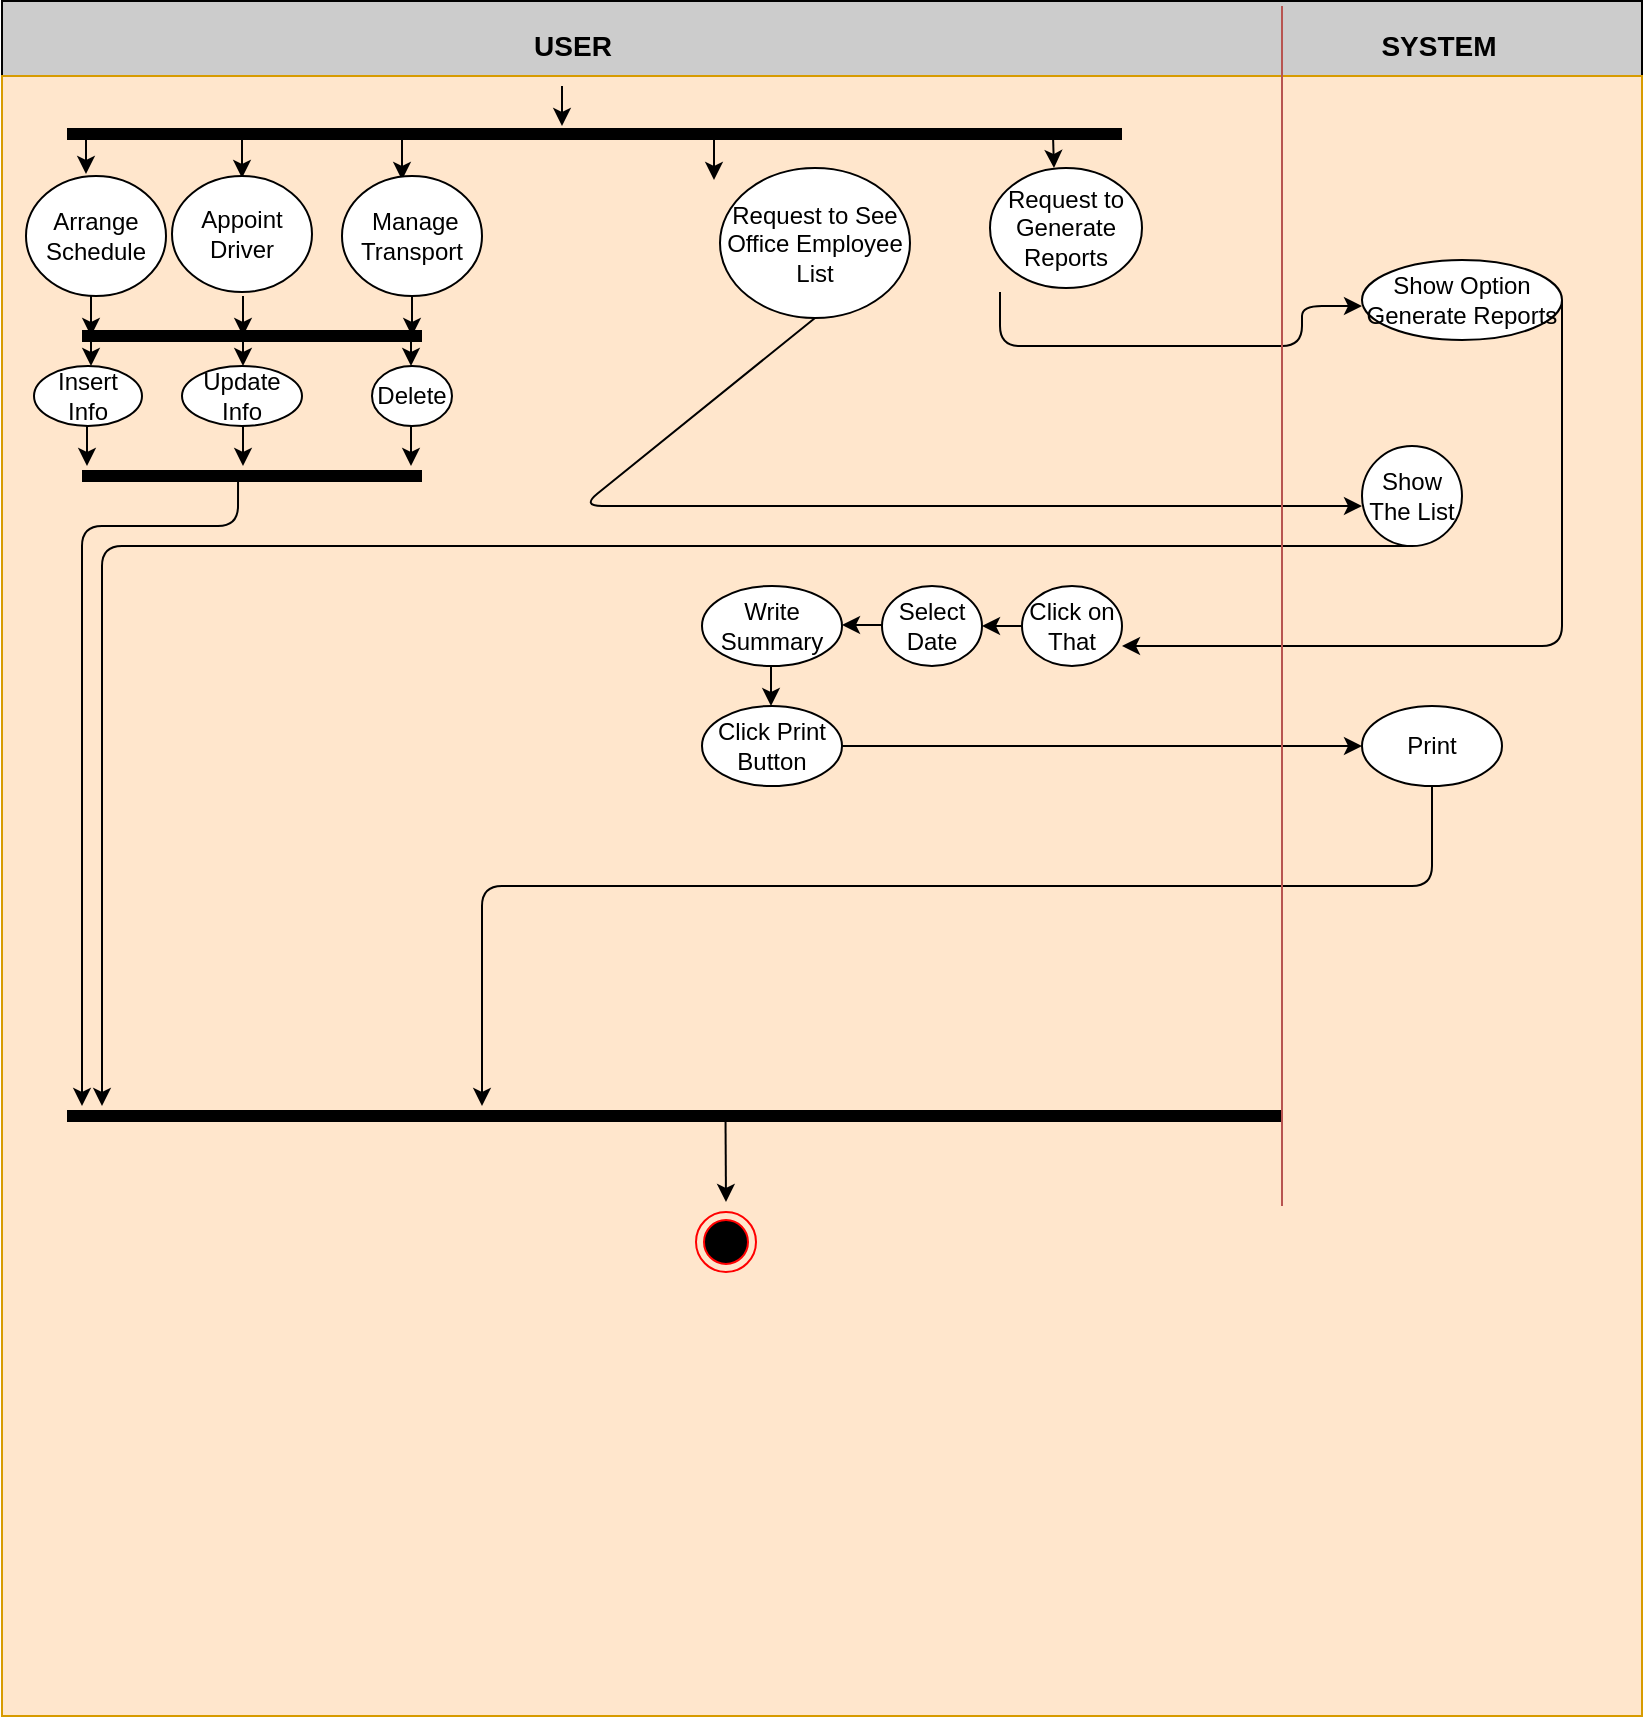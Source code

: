 <mxfile version="15.3.3" type="github">
  <diagram id="_wfkWbKzElkamheng1E5" name="Page-1">
    <mxGraphModel dx="1036" dy="571" grid="0" gridSize="10" guides="1" tooltips="1" connect="1" arrows="1" fold="1" page="1" pageScale="1" pageWidth="827" pageHeight="1169" math="0" shadow="0">
      <root>
        <mxCell id="0" />
        <mxCell id="1" parent="0" />
        <mxCell id="tYKm-1OZHqFl5Lqsl_aW-67" value="" style="rounded=0;whiteSpace=wrap;html=1;strokeColor=#000000;fillColor=#CCCCCC;" parent="1" vertex="1">
          <mxGeometry y="37.5" width="820" height="45" as="geometry" />
        </mxCell>
        <mxCell id="tYKm-1OZHqFl5Lqsl_aW-66" value="" style="whiteSpace=wrap;html=1;aspect=fixed;strokeColor=#d79b00;fillColor=#ffe6cc;" parent="1" vertex="1">
          <mxGeometry y="75" width="820" height="820" as="geometry" />
        </mxCell>
        <mxCell id="tYKm-1OZHqFl5Lqsl_aW-1" value="&lt;b&gt;&lt;font style=&quot;font-size: 14px&quot;&gt;USER&lt;/font&gt;&lt;/b&gt;" style="text;html=1;align=center;verticalAlign=middle;resizable=0;points=[];autosize=1;strokeColor=none;" parent="1" vertex="1">
          <mxGeometry x="260" y="50" width="50" height="20" as="geometry" />
        </mxCell>
        <mxCell id="tYKm-1OZHqFl5Lqsl_aW-2" value="&lt;b&gt;&lt;font style=&quot;font-size: 14px&quot;&gt;SYSTEM&lt;/font&gt;&lt;/b&gt;" style="text;html=1;align=center;verticalAlign=middle;resizable=0;points=[];autosize=1;strokeColor=none;" parent="1" vertex="1">
          <mxGeometry x="683" y="50" width="70" height="20" as="geometry" />
        </mxCell>
        <mxCell id="tYKm-1OZHqFl5Lqsl_aW-3" value="" style="shape=line;html=1;strokeWidth=6;" parent="1" vertex="1">
          <mxGeometry x="32.5" y="590" width="607.5" height="10" as="geometry" />
        </mxCell>
        <mxCell id="tYKm-1OZHqFl5Lqsl_aW-5" value="" style="endArrow=classic;html=1;" parent="1" edge="1">
          <mxGeometry width="50" height="50" relative="1" as="geometry">
            <mxPoint x="280" y="80" as="sourcePoint" />
            <mxPoint x="280" y="100" as="targetPoint" />
          </mxGeometry>
        </mxCell>
        <mxCell id="tYKm-1OZHqFl5Lqsl_aW-6" value="" style="endArrow=classic;html=1;" parent="1" edge="1">
          <mxGeometry width="50" height="50" relative="1" as="geometry">
            <mxPoint x="42" y="104" as="sourcePoint" />
            <mxPoint x="42" y="124" as="targetPoint" />
          </mxGeometry>
        </mxCell>
        <mxCell id="tYKm-1OZHqFl5Lqsl_aW-7" value="" style="endArrow=classic;html=1;" parent="1" edge="1">
          <mxGeometry width="50" height="50" relative="1" as="geometry">
            <mxPoint x="120" y="106" as="sourcePoint" />
            <mxPoint x="120" y="126" as="targetPoint" />
          </mxGeometry>
        </mxCell>
        <mxCell id="tYKm-1OZHqFl5Lqsl_aW-8" value="" style="endArrow=classic;html=1;" parent="1" edge="1">
          <mxGeometry width="50" height="50" relative="1" as="geometry">
            <mxPoint x="200" y="107" as="sourcePoint" />
            <mxPoint x="200" y="127" as="targetPoint" />
          </mxGeometry>
        </mxCell>
        <mxCell id="tYKm-1OZHqFl5Lqsl_aW-9" value="" style="endArrow=classic;html=1;" parent="1" edge="1">
          <mxGeometry width="50" height="50" relative="1" as="geometry">
            <mxPoint x="356" y="107" as="sourcePoint" />
            <mxPoint x="356" y="127" as="targetPoint" />
          </mxGeometry>
        </mxCell>
        <mxCell id="tYKm-1OZHqFl5Lqsl_aW-11" value="" style="endArrow=classic;html=1;exitX=0.874;exitY=0.7;exitDx=0;exitDy=0;exitPerimeter=0;" parent="1" edge="1">
          <mxGeometry width="50" height="50" relative="1" as="geometry">
            <mxPoint x="525.535" y="106" as="sourcePoint" />
            <mxPoint x="526" y="121" as="targetPoint" />
            <Array as="points">
              <mxPoint x="526" y="121" />
            </Array>
          </mxGeometry>
        </mxCell>
        <mxCell id="tYKm-1OZHqFl5Lqsl_aW-14" value="Arrange Schedule" style="ellipse;whiteSpace=wrap;html=1;strokeColor=#000000;" parent="1" vertex="1">
          <mxGeometry x="12" y="125" width="70" height="60" as="geometry" />
        </mxCell>
        <mxCell id="tYKm-1OZHqFl5Lqsl_aW-15" value="&amp;nbsp;Manage Transport" style="ellipse;whiteSpace=wrap;html=1;strokeColor=#000000;" parent="1" vertex="1">
          <mxGeometry x="170" y="125" width="70" height="60" as="geometry" />
        </mxCell>
        <mxCell id="tYKm-1OZHqFl5Lqsl_aW-16" value="Request to See Office Employee List" style="ellipse;whiteSpace=wrap;html=1;strokeColor=#000000;" parent="1" vertex="1">
          <mxGeometry x="359" y="121" width="95" height="75" as="geometry" />
        </mxCell>
        <mxCell id="tYKm-1OZHqFl5Lqsl_aW-17" value="" style="endArrow=classic;html=1;" parent="1" edge="1">
          <mxGeometry width="50" height="50" relative="1" as="geometry">
            <mxPoint x="205" y="185" as="sourcePoint" />
            <mxPoint x="205" y="205" as="targetPoint" />
          </mxGeometry>
        </mxCell>
        <mxCell id="tYKm-1OZHqFl5Lqsl_aW-18" value="" style="endArrow=classic;html=1;" parent="1" edge="1">
          <mxGeometry width="50" height="50" relative="1" as="geometry">
            <mxPoint x="120.5" y="185" as="sourcePoint" />
            <mxPoint x="120.5" y="205" as="targetPoint" />
          </mxGeometry>
        </mxCell>
        <mxCell id="tYKm-1OZHqFl5Lqsl_aW-19" value="" style="endArrow=classic;html=1;" parent="1" edge="1">
          <mxGeometry width="50" height="50" relative="1" as="geometry">
            <mxPoint x="44.5" y="185" as="sourcePoint" />
            <mxPoint x="44.5" y="205" as="targetPoint" />
          </mxGeometry>
        </mxCell>
        <mxCell id="tYKm-1OZHqFl5Lqsl_aW-20" value="" style="shape=line;html=1;strokeWidth=6;" parent="1" vertex="1">
          <mxGeometry x="40" y="200" width="170" height="10" as="geometry" />
        </mxCell>
        <mxCell id="tYKm-1OZHqFl5Lqsl_aW-21" value="" style="endArrow=classic;html=1;" parent="1" edge="1">
          <mxGeometry width="50" height="50" relative="1" as="geometry">
            <mxPoint x="204.5" y="200" as="sourcePoint" />
            <mxPoint x="204.5" y="220" as="targetPoint" />
          </mxGeometry>
        </mxCell>
        <mxCell id="tYKm-1OZHqFl5Lqsl_aW-22" value="" style="endArrow=classic;html=1;" parent="1" edge="1">
          <mxGeometry width="50" height="50" relative="1" as="geometry">
            <mxPoint x="120.5" y="200" as="sourcePoint" />
            <mxPoint x="120.5" y="220" as="targetPoint" />
          </mxGeometry>
        </mxCell>
        <mxCell id="tYKm-1OZHqFl5Lqsl_aW-23" value="" style="endArrow=classic;html=1;" parent="1" edge="1">
          <mxGeometry width="50" height="50" relative="1" as="geometry">
            <mxPoint x="44.5" y="200" as="sourcePoint" />
            <mxPoint x="44.5" y="220" as="targetPoint" />
          </mxGeometry>
        </mxCell>
        <mxCell id="tYKm-1OZHqFl5Lqsl_aW-24" value="Insert Info" style="ellipse;whiteSpace=wrap;html=1;strokeColor=#000000;" parent="1" vertex="1">
          <mxGeometry x="16" y="220" width="54" height="30" as="geometry" />
        </mxCell>
        <mxCell id="tYKm-1OZHqFl5Lqsl_aW-25" value="Update Info" style="ellipse;whiteSpace=wrap;html=1;strokeColor=#000000;" parent="1" vertex="1">
          <mxGeometry x="90" y="220" width="60" height="30" as="geometry" />
        </mxCell>
        <mxCell id="tYKm-1OZHqFl5Lqsl_aW-26" value="Delete" style="ellipse;whiteSpace=wrap;html=1;strokeColor=#000000;" parent="1" vertex="1">
          <mxGeometry x="185" y="220" width="40" height="30" as="geometry" />
        </mxCell>
        <mxCell id="tYKm-1OZHqFl5Lqsl_aW-27" value="" style="endArrow=classic;html=1;" parent="1" edge="1">
          <mxGeometry width="50" height="50" relative="1" as="geometry">
            <mxPoint x="204.5" y="250" as="sourcePoint" />
            <mxPoint x="204.5" y="270" as="targetPoint" />
          </mxGeometry>
        </mxCell>
        <mxCell id="tYKm-1OZHqFl5Lqsl_aW-28" value="" style="endArrow=classic;html=1;" parent="1" edge="1">
          <mxGeometry width="50" height="50" relative="1" as="geometry">
            <mxPoint x="120.5" y="250" as="sourcePoint" />
            <mxPoint x="120.5" y="270" as="targetPoint" />
          </mxGeometry>
        </mxCell>
        <mxCell id="tYKm-1OZHqFl5Lqsl_aW-29" value="" style="endArrow=classic;html=1;" parent="1" edge="1">
          <mxGeometry width="50" height="50" relative="1" as="geometry">
            <mxPoint x="42.5" y="250" as="sourcePoint" />
            <mxPoint x="42.5" y="270" as="targetPoint" />
          </mxGeometry>
        </mxCell>
        <mxCell id="tYKm-1OZHqFl5Lqsl_aW-30" value="" style="shape=line;html=1;strokeWidth=6;" parent="1" vertex="1">
          <mxGeometry x="40" y="270" width="170" height="10" as="geometry" />
        </mxCell>
        <mxCell id="tYKm-1OZHqFl5Lqsl_aW-31" value="" style="endArrow=classic;html=1;exitX=0.459;exitY=0.34;exitDx=0;exitDy=0;exitPerimeter=0;" parent="1" source="tYKm-1OZHqFl5Lqsl_aW-30" edge="1">
          <mxGeometry width="50" height="50" relative="1" as="geometry">
            <mxPoint x="270" y="350" as="sourcePoint" />
            <mxPoint x="40" y="590" as="targetPoint" />
            <Array as="points">
              <mxPoint x="118" y="300" />
              <mxPoint x="40" y="300" />
            </Array>
          </mxGeometry>
        </mxCell>
        <mxCell id="tYKm-1OZHqFl5Lqsl_aW-32" value="" style="endArrow=classic;html=1;exitX=0.5;exitY=1;exitDx=0;exitDy=0;" parent="1" source="tYKm-1OZHqFl5Lqsl_aW-16" edge="1">
          <mxGeometry width="50" height="50" relative="1" as="geometry">
            <mxPoint x="270" y="60" as="sourcePoint" />
            <mxPoint x="680" y="290" as="targetPoint" />
            <Array as="points">
              <mxPoint x="290" y="290" />
            </Array>
          </mxGeometry>
        </mxCell>
        <mxCell id="tYKm-1OZHqFl5Lqsl_aW-33" value="Show The List" style="ellipse;whiteSpace=wrap;html=1;strokeColor=#000000;" parent="1" vertex="1">
          <mxGeometry x="680" y="260" width="50" height="50" as="geometry" />
        </mxCell>
        <mxCell id="tYKm-1OZHqFl5Lqsl_aW-34" value="" style="endArrow=classic;html=1;exitX=0.5;exitY=1;exitDx=0;exitDy=0;" parent="1" source="tYKm-1OZHqFl5Lqsl_aW-33" edge="1">
          <mxGeometry width="50" height="50" relative="1" as="geometry">
            <mxPoint x="270" y="360" as="sourcePoint" />
            <mxPoint x="50" y="590" as="targetPoint" />
            <Array as="points">
              <mxPoint x="50" y="310" />
            </Array>
          </mxGeometry>
        </mxCell>
        <mxCell id="tYKm-1OZHqFl5Lqsl_aW-39" value="Request to Generate Reports" style="ellipse;whiteSpace=wrap;html=1;strokeColor=#000000;" parent="1" vertex="1">
          <mxGeometry x="494" y="121" width="76" height="60" as="geometry" />
        </mxCell>
        <mxCell id="tYKm-1OZHqFl5Lqsl_aW-41" value="Show Option Generate Reports" style="ellipse;whiteSpace=wrap;html=1;strokeColor=#000000;" parent="1" vertex="1">
          <mxGeometry x="680" y="167" width="100" height="40" as="geometry" />
        </mxCell>
        <mxCell id="tYKm-1OZHqFl5Lqsl_aW-42" value="" style="endArrow=classic;html=1;exitX=1;exitY=0.5;exitDx=0;exitDy=0;" parent="1" source="tYKm-1OZHqFl5Lqsl_aW-41" edge="1">
          <mxGeometry width="50" height="50" relative="1" as="geometry">
            <mxPoint x="710" y="310" as="sourcePoint" />
            <mxPoint x="560" y="360" as="targetPoint" />
            <Array as="points">
              <mxPoint x="780" y="360" />
            </Array>
          </mxGeometry>
        </mxCell>
        <mxCell id="tYKm-1OZHqFl5Lqsl_aW-43" value="Click on That" style="ellipse;whiteSpace=wrap;html=1;strokeColor=#000000;" parent="1" vertex="1">
          <mxGeometry x="510" y="330" width="50" height="40" as="geometry" />
        </mxCell>
        <mxCell id="tYKm-1OZHqFl5Lqsl_aW-45" value="" style="endArrow=classic;html=1;exitX=0;exitY=0.5;exitDx=0;exitDy=0;" parent="1" source="tYKm-1OZHqFl5Lqsl_aW-43" edge="1">
          <mxGeometry width="50" height="50" relative="1" as="geometry">
            <mxPoint x="710" y="310" as="sourcePoint" />
            <mxPoint x="490" y="350" as="targetPoint" />
          </mxGeometry>
        </mxCell>
        <mxCell id="tYKm-1OZHqFl5Lqsl_aW-46" value="Select Date" style="ellipse;whiteSpace=wrap;html=1;strokeColor=#000000;" parent="1" vertex="1">
          <mxGeometry x="440" y="330" width="50" height="40" as="geometry" />
        </mxCell>
        <mxCell id="tYKm-1OZHqFl5Lqsl_aW-48" value="" style="endArrow=classic;html=1;exitX=0;exitY=0.5;exitDx=0;exitDy=0;" parent="1" edge="1">
          <mxGeometry width="50" height="50" relative="1" as="geometry">
            <mxPoint x="440" y="349.5" as="sourcePoint" />
            <mxPoint x="420" y="349.5" as="targetPoint" />
          </mxGeometry>
        </mxCell>
        <mxCell id="tYKm-1OZHqFl5Lqsl_aW-49" value="Write Summary" style="ellipse;whiteSpace=wrap;html=1;strokeColor=#000000;" parent="1" vertex="1">
          <mxGeometry x="350" y="330" width="70" height="40" as="geometry" />
        </mxCell>
        <mxCell id="tYKm-1OZHqFl5Lqsl_aW-50" value="" style="endArrow=classic;html=1;" parent="1" edge="1">
          <mxGeometry width="50" height="50" relative="1" as="geometry">
            <mxPoint x="384.5" y="370" as="sourcePoint" />
            <mxPoint x="384.5" y="390" as="targetPoint" />
          </mxGeometry>
        </mxCell>
        <mxCell id="tYKm-1OZHqFl5Lqsl_aW-51" value="Click Print Button" style="ellipse;whiteSpace=wrap;html=1;strokeColor=#000000;" parent="1" vertex="1">
          <mxGeometry x="350" y="390" width="70" height="40" as="geometry" />
        </mxCell>
        <mxCell id="tYKm-1OZHqFl5Lqsl_aW-52" value="" style="endArrow=classic;html=1;exitX=1;exitY=0.5;exitDx=0;exitDy=0;" parent="1" source="tYKm-1OZHqFl5Lqsl_aW-51" edge="1">
          <mxGeometry width="50" height="50" relative="1" as="geometry">
            <mxPoint x="380" y="310" as="sourcePoint" />
            <mxPoint x="680" y="410" as="targetPoint" />
          </mxGeometry>
        </mxCell>
        <mxCell id="tYKm-1OZHqFl5Lqsl_aW-53" value="Print" style="ellipse;whiteSpace=wrap;html=1;strokeColor=#000000;" parent="1" vertex="1">
          <mxGeometry x="680" y="390" width="70" height="40" as="geometry" />
        </mxCell>
        <mxCell id="tYKm-1OZHqFl5Lqsl_aW-54" value="" style="endArrow=classic;html=1;exitX=0.5;exitY=1;exitDx=0;exitDy=0;" parent="1" source="tYKm-1OZHqFl5Lqsl_aW-53" edge="1">
          <mxGeometry width="50" height="50" relative="1" as="geometry">
            <mxPoint x="380" y="420" as="sourcePoint" />
            <mxPoint x="240" y="590" as="targetPoint" />
            <Array as="points">
              <mxPoint x="715" y="480" />
              <mxPoint x="240" y="480" />
            </Array>
          </mxGeometry>
        </mxCell>
        <mxCell id="tYKm-1OZHqFl5Lqsl_aW-56" value="" style="endArrow=classic;html=1;" parent="1" edge="1">
          <mxGeometry width="50" height="50" relative="1" as="geometry">
            <mxPoint x="499" y="183" as="sourcePoint" />
            <mxPoint x="680" y="190" as="targetPoint" />
            <Array as="points">
              <mxPoint x="499" y="210" />
              <mxPoint x="650" y="210" />
              <mxPoint x="650" y="190" />
            </Array>
          </mxGeometry>
        </mxCell>
        <mxCell id="tYKm-1OZHqFl5Lqsl_aW-62" value="" style="shape=line;html=1;strokeWidth=6;" parent="1" vertex="1">
          <mxGeometry x="32.5" y="99" width="527.5" height="10" as="geometry" />
        </mxCell>
        <mxCell id="tYKm-1OZHqFl5Lqsl_aW-63" value="" style="endArrow=none;html=1;fillColor=#f8cecc;strokeColor=#b85450;" parent="1" edge="1">
          <mxGeometry width="50" height="50" relative="1" as="geometry">
            <mxPoint x="640" y="640" as="sourcePoint" />
            <mxPoint x="640" y="40" as="targetPoint" />
          </mxGeometry>
        </mxCell>
        <mxCell id="tYKm-1OZHqFl5Lqsl_aW-64" value="" style="endArrow=classic;html=1;exitX=0.542;exitY=0.986;exitDx=0;exitDy=0;exitPerimeter=0;" parent="1" edge="1">
          <mxGeometry width="50" height="50" relative="1" as="geometry">
            <mxPoint x="361.765" y="597.86" as="sourcePoint" />
            <mxPoint x="362" y="638" as="targetPoint" />
          </mxGeometry>
        </mxCell>
        <mxCell id="tYKm-1OZHqFl5Lqsl_aW-65" value="" style="ellipse;html=1;shape=endState;fillColor=#000000;strokeColor=#ff0000;" parent="1" vertex="1">
          <mxGeometry x="347" y="643" width="30" height="30" as="geometry" />
        </mxCell>
        <mxCell id="Clt-hrLnbmjU5YiTPSkA-1" value="Appoint&lt;br&gt;Driver" style="ellipse;whiteSpace=wrap;html=1;strokeColor=#000000;" vertex="1" parent="1">
          <mxGeometry x="85" y="125" width="70" height="58" as="geometry" />
        </mxCell>
      </root>
    </mxGraphModel>
  </diagram>
</mxfile>
